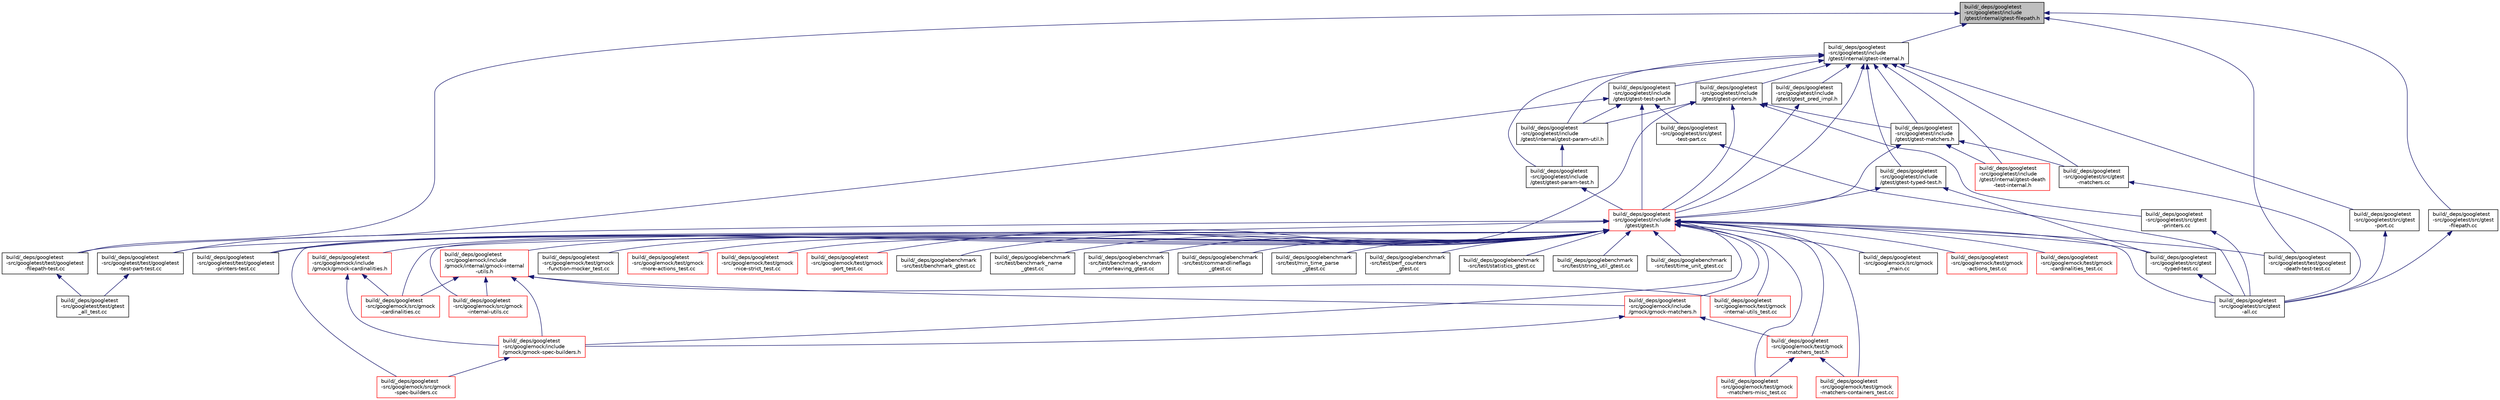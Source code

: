 digraph "build/_deps/googletest-src/googletest/include/gtest/internal/gtest-filepath.h"
{
 // LATEX_PDF_SIZE
  edge [fontname="Helvetica",fontsize="10",labelfontname="Helvetica",labelfontsize="10"];
  node [fontname="Helvetica",fontsize="10",shape=record];
  Node1 [label="build/_deps/googletest\l-src/googletest/include\l/gtest/internal/gtest-filepath.h",height=0.2,width=0.4,color="black", fillcolor="grey75", style="filled", fontcolor="black",tooltip=" "];
  Node1 -> Node2 [dir="back",color="midnightblue",fontsize="10",style="solid"];
  Node2 [label="build/_deps/googletest\l-src/googletest/include\l/gtest/internal/gtest-internal.h",height=0.2,width=0.4,color="black", fillcolor="white", style="filled",URL="$gtest-internal_8h.html",tooltip=" "];
  Node2 -> Node3 [dir="back",color="midnightblue",fontsize="10",style="solid"];
  Node3 [label="build/_deps/googletest\l-src/googletest/include\l/gtest/gtest-matchers.h",height=0.2,width=0.4,color="black", fillcolor="white", style="filled",URL="$gtest-matchers_8h.html",tooltip=" "];
  Node3 -> Node4 [dir="back",color="midnightblue",fontsize="10",style="solid"];
  Node4 [label="build/_deps/googletest\l-src/googletest/include\l/gtest/gtest.h",height=0.2,width=0.4,color="red", fillcolor="white", style="filled",URL="$gtest_8h.html",tooltip=" "];
  Node4 -> Node5 [dir="back",color="midnightblue",fontsize="10",style="solid"];
  Node5 [label="build/_deps/googlebenchmark\l-src/test/benchmark_gtest.cc",height=0.2,width=0.4,color="black", fillcolor="white", style="filled",URL="$benchmark__gtest_8cc.html",tooltip=" "];
  Node4 -> Node6 [dir="back",color="midnightblue",fontsize="10",style="solid"];
  Node6 [label="build/_deps/googlebenchmark\l-src/test/benchmark_name\l_gtest.cc",height=0.2,width=0.4,color="black", fillcolor="white", style="filled",URL="$benchmark__name__gtest_8cc.html",tooltip=" "];
  Node4 -> Node7 [dir="back",color="midnightblue",fontsize="10",style="solid"];
  Node7 [label="build/_deps/googlebenchmark\l-src/test/benchmark_random\l_interleaving_gtest.cc",height=0.2,width=0.4,color="black", fillcolor="white", style="filled",URL="$benchmark__random__interleaving__gtest_8cc.html",tooltip=" "];
  Node4 -> Node8 [dir="back",color="midnightblue",fontsize="10",style="solid"];
  Node8 [label="build/_deps/googlebenchmark\l-src/test/commandlineflags\l_gtest.cc",height=0.2,width=0.4,color="black", fillcolor="white", style="filled",URL="$commandlineflags__gtest_8cc.html",tooltip=" "];
  Node4 -> Node9 [dir="back",color="midnightblue",fontsize="10",style="solid"];
  Node9 [label="build/_deps/googlebenchmark\l-src/test/min_time_parse\l_gtest.cc",height=0.2,width=0.4,color="black", fillcolor="white", style="filled",URL="$min__time__parse__gtest_8cc.html",tooltip=" "];
  Node4 -> Node10 [dir="back",color="midnightblue",fontsize="10",style="solid"];
  Node10 [label="build/_deps/googlebenchmark\l-src/test/perf_counters\l_gtest.cc",height=0.2,width=0.4,color="black", fillcolor="white", style="filled",URL="$perf__counters__gtest_8cc.html",tooltip=" "];
  Node4 -> Node11 [dir="back",color="midnightblue",fontsize="10",style="solid"];
  Node11 [label="build/_deps/googlebenchmark\l-src/test/statistics_gtest.cc",height=0.2,width=0.4,color="black", fillcolor="white", style="filled",URL="$statistics__gtest_8cc.html",tooltip=" "];
  Node4 -> Node12 [dir="back",color="midnightblue",fontsize="10",style="solid"];
  Node12 [label="build/_deps/googlebenchmark\l-src/test/string_util_gtest.cc",height=0.2,width=0.4,color="black", fillcolor="white", style="filled",URL="$string__util__gtest_8cc.html",tooltip=" "];
  Node4 -> Node13 [dir="back",color="midnightblue",fontsize="10",style="solid"];
  Node13 [label="build/_deps/googlebenchmark\l-src/test/time_unit_gtest.cc",height=0.2,width=0.4,color="black", fillcolor="white", style="filled",URL="$time__unit__gtest_8cc.html",tooltip=" "];
  Node4 -> Node14 [dir="back",color="midnightblue",fontsize="10",style="solid"];
  Node14 [label="build/_deps/googletest\l-src/googlemock/include\l/gmock/gmock-cardinalities.h",height=0.2,width=0.4,color="red", fillcolor="white", style="filled",URL="$gmock-cardinalities_8h.html",tooltip=" "];
  Node14 -> Node15 [dir="back",color="midnightblue",fontsize="10",style="solid"];
  Node15 [label="build/_deps/googletest\l-src/googlemock/include\l/gmock/gmock-spec-builders.h",height=0.2,width=0.4,color="red", fillcolor="white", style="filled",URL="$gmock-spec-builders_8h.html",tooltip=" "];
  Node15 -> Node20 [dir="back",color="midnightblue",fontsize="10",style="solid"];
  Node20 [label="build/_deps/googletest\l-src/googlemock/src/gmock\l-spec-builders.cc",height=0.2,width=0.4,color="red", fillcolor="white", style="filled",URL="$gmock-spec-builders_8cc.html",tooltip=" "];
  Node14 -> Node46 [dir="back",color="midnightblue",fontsize="10",style="solid"];
  Node46 [label="build/_deps/googletest\l-src/googlemock/src/gmock\l-cardinalities.cc",height=0.2,width=0.4,color="red", fillcolor="white", style="filled",URL="$gmock-cardinalities_8cc.html",tooltip=" "];
  Node4 -> Node47 [dir="back",color="midnightblue",fontsize="10",style="solid"];
  Node47 [label="build/_deps/googletest\l-src/googlemock/include\l/gmock/gmock-matchers.h",height=0.2,width=0.4,color="red", fillcolor="white", style="filled",URL="$gmock-matchers_8h.html",tooltip=" "];
  Node47 -> Node15 [dir="back",color="midnightblue",fontsize="10",style="solid"];
  Node47 -> Node28 [dir="back",color="midnightblue",fontsize="10",style="solid"];
  Node28 [label="build/_deps/googletest\l-src/googlemock/test/gmock\l-matchers_test.h",height=0.2,width=0.4,color="red", fillcolor="white", style="filled",URL="$gmock-matchers__test_8h.html",tooltip=" "];
  Node28 -> Node31 [dir="back",color="midnightblue",fontsize="10",style="solid"];
  Node31 [label="build/_deps/googletest\l-src/googlemock/test/gmock\l-matchers-containers_test.cc",height=0.2,width=0.4,color="red", fillcolor="white", style="filled",URL="$gmock-matchers-containers__test_8cc.html",tooltip=" "];
  Node28 -> Node32 [dir="back",color="midnightblue",fontsize="10",style="solid"];
  Node32 [label="build/_deps/googletest\l-src/googlemock/test/gmock\l-matchers-misc_test.cc",height=0.2,width=0.4,color="red", fillcolor="white", style="filled",URL="$gmock-matchers-misc__test_8cc.html",tooltip=" "];
  Node4 -> Node15 [dir="back",color="midnightblue",fontsize="10",style="solid"];
  Node4 -> Node50 [dir="back",color="midnightblue",fontsize="10",style="solid"];
  Node50 [label="build/_deps/googletest\l-src/googlemock/include\l/gmock/internal/gmock-internal\l-utils.h",height=0.2,width=0.4,color="red", fillcolor="white", style="filled",URL="$gmock-internal-utils_8h.html",tooltip=" "];
  Node50 -> Node47 [dir="back",color="midnightblue",fontsize="10",style="solid"];
  Node50 -> Node15 [dir="back",color="midnightblue",fontsize="10",style="solid"];
  Node50 -> Node46 [dir="back",color="midnightblue",fontsize="10",style="solid"];
  Node50 -> Node19 [dir="back",color="midnightblue",fontsize="10",style="solid"];
  Node19 [label="build/_deps/googletest\l-src/googlemock/src/gmock\l-internal-utils.cc",height=0.2,width=0.4,color="red", fillcolor="white", style="filled",URL="$gmock-internal-utils_8cc.html",tooltip=" "];
  Node50 -> Node27 [dir="back",color="midnightblue",fontsize="10",style="solid"];
  Node27 [label="build/_deps/googletest\l-src/googlemock/test/gmock\l-internal-utils_test.cc",height=0.2,width=0.4,color="red", fillcolor="white", style="filled",URL="$gmock-internal-utils__test_8cc.html",tooltip=" "];
  Node4 -> Node46 [dir="back",color="midnightblue",fontsize="10",style="solid"];
  Node4 -> Node19 [dir="back",color="midnightblue",fontsize="10",style="solid"];
  Node4 -> Node20 [dir="back",color="midnightblue",fontsize="10",style="solid"];
  Node4 -> Node22 [dir="back",color="midnightblue",fontsize="10",style="solid"];
  Node22 [label="build/_deps/googletest\l-src/googlemock/src/gmock\l_main.cc",height=0.2,width=0.4,color="black", fillcolor="white", style="filled",URL="$gmock__main_8cc.html",tooltip=" "];
  Node4 -> Node23 [dir="back",color="midnightblue",fontsize="10",style="solid"];
  Node23 [label="build/_deps/googletest\l-src/googlemock/test/gmock\l-actions_test.cc",height=0.2,width=0.4,color="red", fillcolor="white", style="filled",URL="$gmock-actions__test_8cc.html",tooltip=" "];
  Node4 -> Node25 [dir="back",color="midnightblue",fontsize="10",style="solid"];
  Node25 [label="build/_deps/googletest\l-src/googlemock/test/gmock\l-cardinalities_test.cc",height=0.2,width=0.4,color="red", fillcolor="white", style="filled",URL="$gmock-cardinalities__test_8cc.html",tooltip=" "];
  Node4 -> Node26 [dir="back",color="midnightblue",fontsize="10",style="solid"];
  Node26 [label="build/_deps/googletest\l-src/googlemock/test/gmock\l-function-mocker_test.cc",height=0.2,width=0.4,color="black", fillcolor="white", style="filled",URL="$gmock-function-mocker__test_8cc.html",tooltip=" "];
  Node4 -> Node27 [dir="back",color="midnightblue",fontsize="10",style="solid"];
  Node4 -> Node31 [dir="back",color="midnightblue",fontsize="10",style="solid"];
  Node4 -> Node32 [dir="back",color="midnightblue",fontsize="10",style="solid"];
  Node4 -> Node28 [dir="back",color="midnightblue",fontsize="10",style="solid"];
  Node4 -> Node33 [dir="back",color="midnightblue",fontsize="10",style="solid"];
  Node33 [label="build/_deps/googletest\l-src/googlemock/test/gmock\l-more-actions_test.cc",height=0.2,width=0.4,color="red", fillcolor="white", style="filled",URL="$gmock-more-actions__test_8cc.html",tooltip=" "];
  Node4 -> Node34 [dir="back",color="midnightblue",fontsize="10",style="solid"];
  Node34 [label="build/_deps/googletest\l-src/googlemock/test/gmock\l-nice-strict_test.cc",height=0.2,width=0.4,color="red", fillcolor="white", style="filled",URL="$gmock-nice-strict__test_8cc.html",tooltip=" "];
  Node4 -> Node53 [dir="back",color="midnightblue",fontsize="10",style="solid"];
  Node53 [label="build/_deps/googletest\l-src/googlemock/test/gmock\l-port_test.cc",height=0.2,width=0.4,color="red", fillcolor="white", style="filled",URL="$gmock-port__test_8cc.html",tooltip=" "];
  Node4 -> Node57 [dir="back",color="midnightblue",fontsize="10",style="solid"];
  Node57 [label="build/_deps/googletest\l-src/googletest/src/gtest\l-all.cc",height=0.2,width=0.4,color="black", fillcolor="white", style="filled",URL="$gtest-all_8cc.html",tooltip=" "];
  Node4 -> Node85 [dir="back",color="midnightblue",fontsize="10",style="solid"];
  Node85 [label="build/_deps/googletest\l-src/googletest/src/gtest\l-typed-test.cc",height=0.2,width=0.4,color="black", fillcolor="white", style="filled",URL="$gtest-typed-test_8cc.html",tooltip=" "];
  Node85 -> Node57 [dir="back",color="midnightblue",fontsize="10",style="solid"];
  Node4 -> Node89 [dir="back",color="midnightblue",fontsize="10",style="solid"];
  Node89 [label="build/_deps/googletest\l-src/googletest/test/googletest\l-death-test-test.cc",height=0.2,width=0.4,color="black", fillcolor="white", style="filled",URL="$googletest-death-test-test_8cc.html",tooltip=" "];
  Node4 -> Node64 [dir="back",color="midnightblue",fontsize="10",style="solid"];
  Node64 [label="build/_deps/googletest\l-src/googletest/test/googletest\l-filepath-test.cc",height=0.2,width=0.4,color="black", fillcolor="white", style="filled",URL="$googletest-filepath-test_8cc.html",tooltip=" "];
  Node64 -> Node65 [dir="back",color="midnightblue",fontsize="10",style="solid"];
  Node65 [label="build/_deps/googletest\l-src/googletest/test/gtest\l_all_test.cc",height=0.2,width=0.4,color="black", fillcolor="white", style="filled",URL="$gtest__all__test_8cc.html",tooltip=" "];
  Node4 -> Node101 [dir="back",color="midnightblue",fontsize="10",style="solid"];
  Node101 [label="build/_deps/googletest\l-src/googletest/test/googletest\l-printers-test.cc",height=0.2,width=0.4,color="black", fillcolor="white", style="filled",URL="$googletest-printers-test_8cc.html",tooltip=" "];
  Node4 -> Node104 [dir="back",color="midnightblue",fontsize="10",style="solid"];
  Node104 [label="build/_deps/googletest\l-src/googletest/test/googletest\l-test-part-test.cc",height=0.2,width=0.4,color="black", fillcolor="white", style="filled",URL="$googletest-test-part-test_8cc.html",tooltip=" "];
  Node104 -> Node65 [dir="back",color="midnightblue",fontsize="10",style="solid"];
  Node3 -> Node129 [dir="back",color="midnightblue",fontsize="10",style="solid"];
  Node129 [label="build/_deps/googletest\l-src/googletest/include\l/gtest/internal/gtest-death\l-test-internal.h",height=0.2,width=0.4,color="red", fillcolor="white", style="filled",URL="$gtest-death-test-internal_8h.html",tooltip=" "];
  Node3 -> Node131 [dir="back",color="midnightblue",fontsize="10",style="solid"];
  Node131 [label="build/_deps/googletest\l-src/googletest/src/gtest\l-matchers.cc",height=0.2,width=0.4,color="black", fillcolor="white", style="filled",URL="$gtest-matchers_8cc.html",tooltip=" "];
  Node131 -> Node57 [dir="back",color="midnightblue",fontsize="10",style="solid"];
  Node2 -> Node132 [dir="back",color="midnightblue",fontsize="10",style="solid"];
  Node132 [label="build/_deps/googletest\l-src/googletest/include\l/gtest/gtest-param-test.h",height=0.2,width=0.4,color="black", fillcolor="white", style="filled",URL="$gtest-param-test_8h.html",tooltip=" "];
  Node132 -> Node4 [dir="back",color="midnightblue",fontsize="10",style="solid"];
  Node2 -> Node133 [dir="back",color="midnightblue",fontsize="10",style="solid"];
  Node133 [label="build/_deps/googletest\l-src/googletest/include\l/gtest/gtest-printers.h",height=0.2,width=0.4,color="black", fillcolor="white", style="filled",URL="$gtest-printers_8h.html",tooltip=" "];
  Node133 -> Node3 [dir="back",color="midnightblue",fontsize="10",style="solid"];
  Node133 -> Node4 [dir="back",color="midnightblue",fontsize="10",style="solid"];
  Node133 -> Node134 [dir="back",color="midnightblue",fontsize="10",style="solid"];
  Node134 [label="build/_deps/googletest\l-src/googletest/include\l/gtest/internal/gtest-param-util.h",height=0.2,width=0.4,color="black", fillcolor="white", style="filled",URL="$gtest-param-util_8h.html",tooltip=" "];
  Node134 -> Node132 [dir="back",color="midnightblue",fontsize="10",style="solid"];
  Node133 -> Node59 [dir="back",color="midnightblue",fontsize="10",style="solid"];
  Node59 [label="build/_deps/googletest\l-src/googletest/src/gtest\l-printers.cc",height=0.2,width=0.4,color="black", fillcolor="white", style="filled",URL="$gtest-printers_8cc.html",tooltip=" "];
  Node59 -> Node57 [dir="back",color="midnightblue",fontsize="10",style="solid"];
  Node133 -> Node101 [dir="back",color="midnightblue",fontsize="10",style="solid"];
  Node2 -> Node135 [dir="back",color="midnightblue",fontsize="10",style="solid"];
  Node135 [label="build/_deps/googletest\l-src/googletest/include\l/gtest/gtest-test-part.h",height=0.2,width=0.4,color="black", fillcolor="white", style="filled",URL="$gtest-test-part_8h.html",tooltip=" "];
  Node135 -> Node4 [dir="back",color="midnightblue",fontsize="10",style="solid"];
  Node135 -> Node134 [dir="back",color="midnightblue",fontsize="10",style="solid"];
  Node135 -> Node60 [dir="back",color="midnightblue",fontsize="10",style="solid"];
  Node60 [label="build/_deps/googletest\l-src/googletest/src/gtest\l-test-part.cc",height=0.2,width=0.4,color="black", fillcolor="white", style="filled",URL="$gtest-test-part_8cc.html",tooltip=" "];
  Node60 -> Node57 [dir="back",color="midnightblue",fontsize="10",style="solid"];
  Node135 -> Node104 [dir="back",color="midnightblue",fontsize="10",style="solid"];
  Node2 -> Node136 [dir="back",color="midnightblue",fontsize="10",style="solid"];
  Node136 [label="build/_deps/googletest\l-src/googletest/include\l/gtest/gtest-typed-test.h",height=0.2,width=0.4,color="black", fillcolor="white", style="filled",URL="$gtest-typed-test_8h.html",tooltip=" "];
  Node136 -> Node4 [dir="back",color="midnightblue",fontsize="10",style="solid"];
  Node136 -> Node85 [dir="back",color="midnightblue",fontsize="10",style="solid"];
  Node2 -> Node4 [dir="back",color="midnightblue",fontsize="10",style="solid"];
  Node2 -> Node137 [dir="back",color="midnightblue",fontsize="10",style="solid"];
  Node137 [label="build/_deps/googletest\l-src/googletest/include\l/gtest/gtest_pred_impl.h",height=0.2,width=0.4,color="black", fillcolor="white", style="filled",URL="$gtest__pred__impl_8h.html",tooltip=" "];
  Node137 -> Node4 [dir="back",color="midnightblue",fontsize="10",style="solid"];
  Node2 -> Node129 [dir="back",color="midnightblue",fontsize="10",style="solid"];
  Node2 -> Node134 [dir="back",color="midnightblue",fontsize="10",style="solid"];
  Node2 -> Node131 [dir="back",color="midnightblue",fontsize="10",style="solid"];
  Node2 -> Node58 [dir="back",color="midnightblue",fontsize="10",style="solid"];
  Node58 [label="build/_deps/googletest\l-src/googletest/src/gtest\l-port.cc",height=0.2,width=0.4,color="black", fillcolor="white", style="filled",URL="$gtest-port_8cc.html",tooltip=" "];
  Node58 -> Node57 [dir="back",color="midnightblue",fontsize="10",style="solid"];
  Node1 -> Node138 [dir="back",color="midnightblue",fontsize="10",style="solid"];
  Node138 [label="build/_deps/googletest\l-src/googletest/src/gtest\l-filepath.cc",height=0.2,width=0.4,color="black", fillcolor="white", style="filled",URL="$gtest-filepath_8cc.html",tooltip=" "];
  Node138 -> Node57 [dir="back",color="midnightblue",fontsize="10",style="solid"];
  Node1 -> Node89 [dir="back",color="midnightblue",fontsize="10",style="solid"];
  Node1 -> Node64 [dir="back",color="midnightblue",fontsize="10",style="solid"];
}
